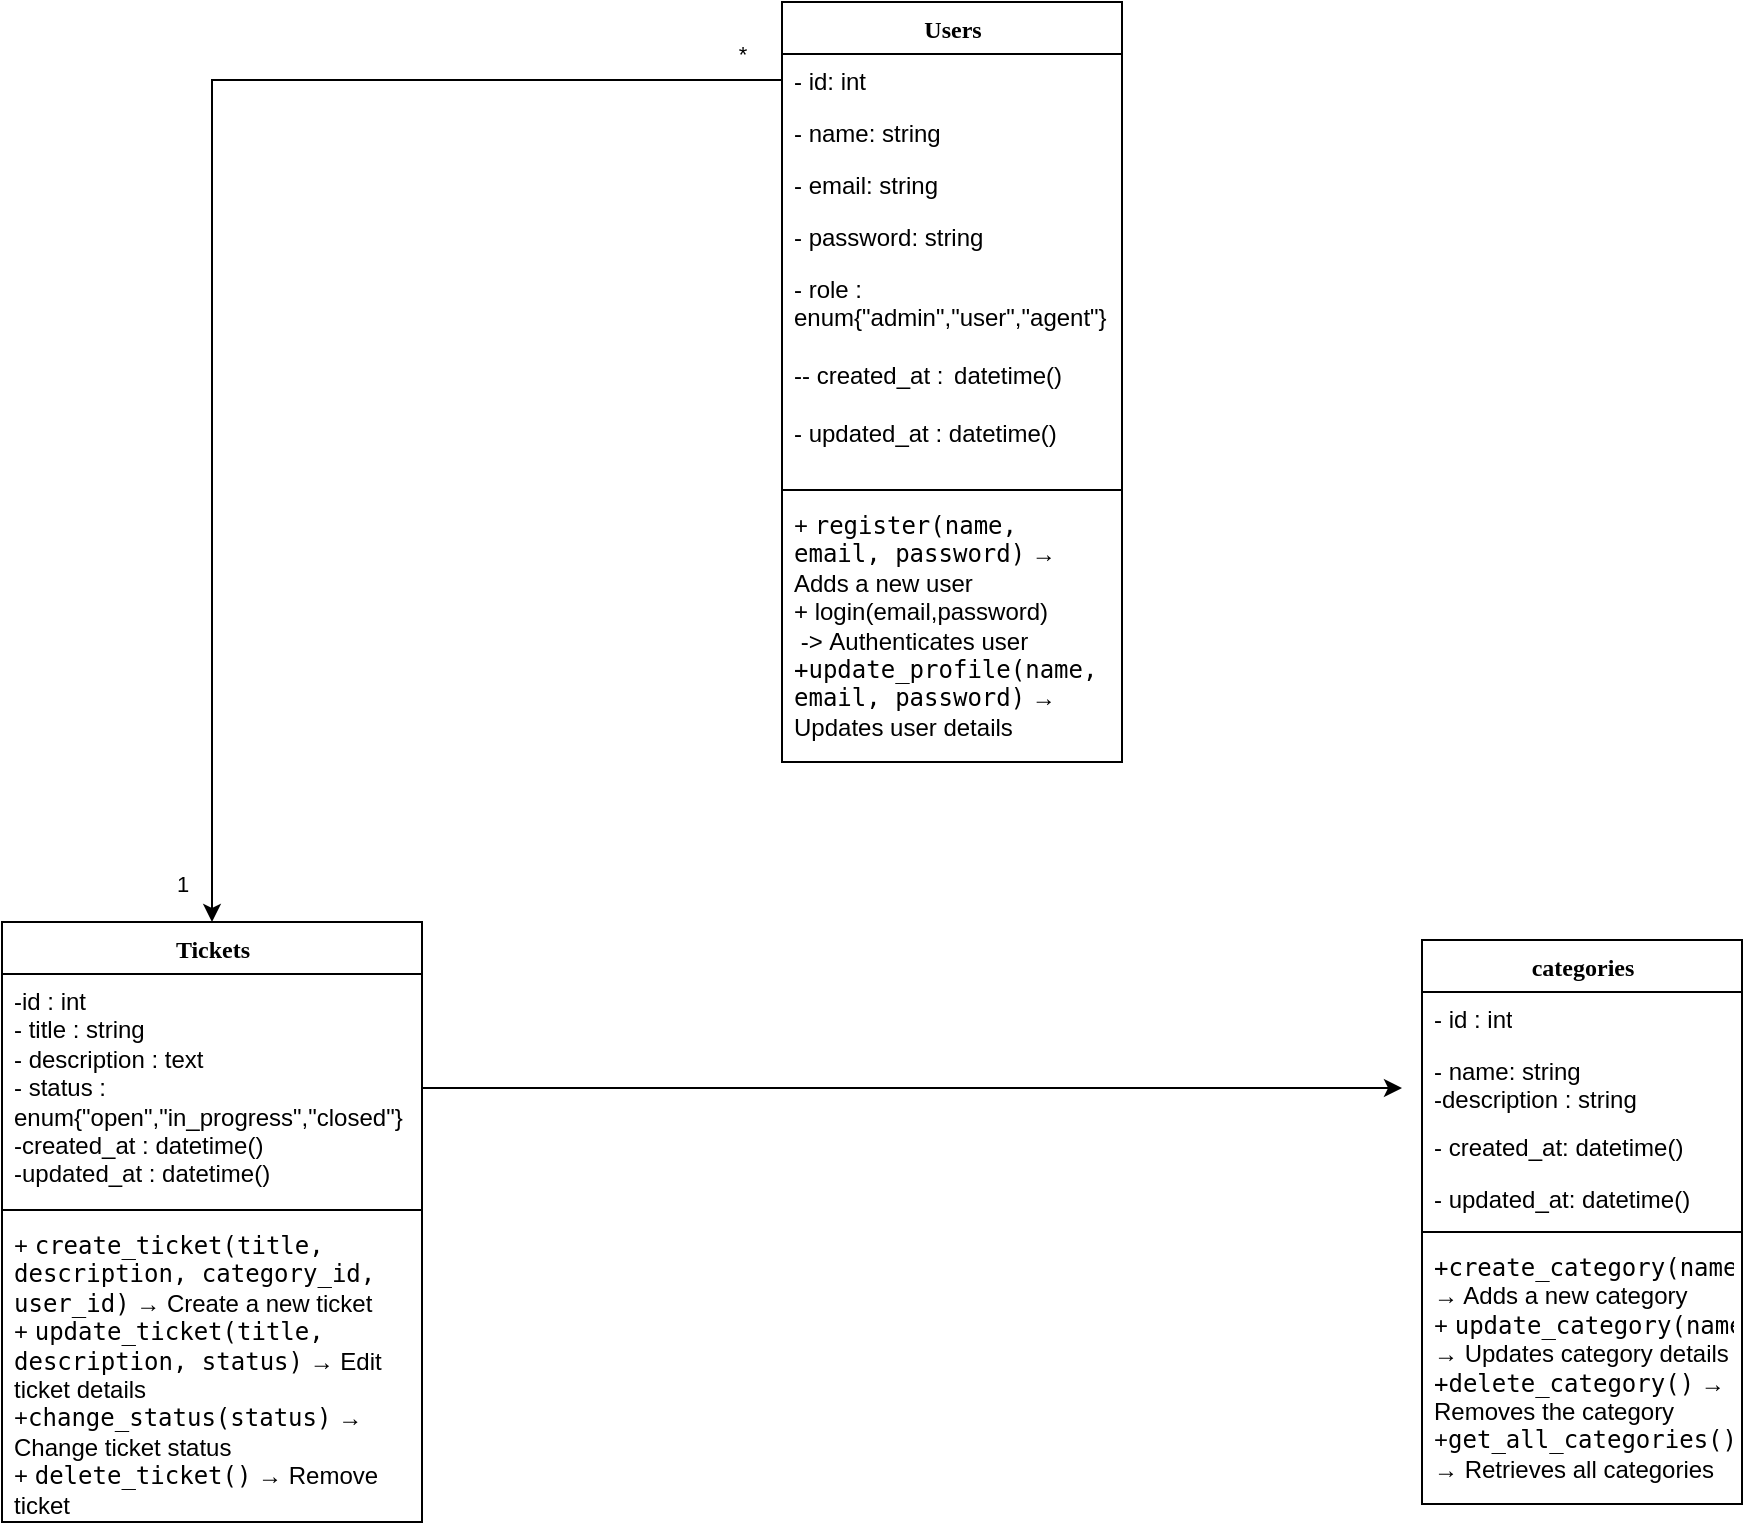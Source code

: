 <mxfile version="26.0.14">
  <diagram name="Page-1" id="9f46799a-70d6-7492-0946-bef42562c5a5">
    <mxGraphModel dx="1358" dy="1399" grid="1" gridSize="10" guides="1" tooltips="1" connect="1" arrows="1" fold="1" page="1" pageScale="1" pageWidth="1100" pageHeight="850" background="none" math="0" shadow="0">
      <root>
        <mxCell id="0" />
        <mxCell id="1" parent="0" />
        <mxCell id="78961159f06e98e8-17" value="Users" style="swimlane;html=1;fontStyle=1;align=center;verticalAlign=top;childLayout=stackLayout;horizontal=1;startSize=26;horizontalStack=0;resizeParent=1;resizeLast=0;collapsible=1;marginBottom=0;swimlaneFillColor=#ffffff;rounded=0;shadow=0;comic=0;labelBackgroundColor=none;strokeWidth=1;fillColor=none;fontFamily=Verdana;fontSize=12" parent="1" vertex="1">
          <mxGeometry x="640" y="-90" width="170" height="380" as="geometry" />
        </mxCell>
        <mxCell id="78961159f06e98e8-21" value="- id: int" style="text;html=1;strokeColor=none;fillColor=none;align=left;verticalAlign=top;spacingLeft=4;spacingRight=4;whiteSpace=wrap;overflow=hidden;rotatable=0;points=[[0,0.5],[1,0.5]];portConstraint=eastwest;" parent="78961159f06e98e8-17" vertex="1">
          <mxGeometry y="26" width="170" height="26" as="geometry" />
        </mxCell>
        <mxCell id="78961159f06e98e8-23" value="- name: string" style="text;html=1;strokeColor=none;fillColor=none;align=left;verticalAlign=top;spacingLeft=4;spacingRight=4;whiteSpace=wrap;overflow=hidden;rotatable=0;points=[[0,0.5],[1,0.5]];portConstraint=eastwest;" parent="78961159f06e98e8-17" vertex="1">
          <mxGeometry y="52" width="170" height="26" as="geometry" />
        </mxCell>
        <mxCell id="78961159f06e98e8-25" value="- email: string" style="text;html=1;strokeColor=none;fillColor=none;align=left;verticalAlign=top;spacingLeft=4;spacingRight=4;whiteSpace=wrap;overflow=hidden;rotatable=0;points=[[0,0.5],[1,0.5]];portConstraint=eastwest;" parent="78961159f06e98e8-17" vertex="1">
          <mxGeometry y="78" width="170" height="26" as="geometry" />
        </mxCell>
        <mxCell id="78961159f06e98e8-26" value="- password: string" style="text;html=1;strokeColor=none;fillColor=none;align=left;verticalAlign=top;spacingLeft=4;spacingRight=4;whiteSpace=wrap;overflow=hidden;rotatable=0;points=[[0,0.5],[1,0.5]];portConstraint=eastwest;" parent="78961159f06e98e8-17" vertex="1">
          <mxGeometry y="104" width="170" height="26" as="geometry" />
        </mxCell>
        <mxCell id="78961159f06e98e8-24" value="- role : enum{&quot;admin&quot;,&quot;user&quot;,&quot;agent&quot;}&lt;div&gt;&lt;br&gt;&lt;div&gt;-- created_at :&lt;span style=&quot;white-space: pre;&quot;&gt;&#x9;&lt;/span&gt;datetime()&lt;/div&gt;&lt;div&gt;&amp;nbsp;&lt;/div&gt;&lt;div&gt;- updated_at : datetime()&lt;/div&gt;&lt;/div&gt;" style="text;html=1;strokeColor=none;fillColor=none;align=left;verticalAlign=top;spacingLeft=4;spacingRight=4;whiteSpace=wrap;overflow=hidden;rotatable=0;points=[[0,0.5],[1,0.5]];portConstraint=eastwest;" parent="78961159f06e98e8-17" vertex="1">
          <mxGeometry y="130" width="170" height="110" as="geometry" />
        </mxCell>
        <mxCell id="78961159f06e98e8-19" value="" style="line;html=1;strokeWidth=1;fillColor=none;align=left;verticalAlign=middle;spacingTop=-1;spacingLeft=3;spacingRight=3;rotatable=0;labelPosition=right;points=[];portConstraint=eastwest;" parent="78961159f06e98e8-17" vertex="1">
          <mxGeometry y="240" width="170" height="8" as="geometry" />
        </mxCell>
        <mxCell id="78961159f06e98e8-20" value="+&amp;nbsp;&lt;code data-end=&quot;367&quot; data-start=&quot;334&quot;&gt;register(name, email, password)&lt;/code&gt; → Adds a new user&lt;div&gt;+ login(email,password)&amp;nbsp; &amp;nbsp; &amp;nbsp; &amp;nbsp; &amp;nbsp;-&amp;gt;&amp;nbsp;Authenticates user&lt;/div&gt;&lt;div&gt;&lt;code data-end=&quot;479&quot; data-start=&quot;440&quot;&gt;+update_profile(name, email, password)&lt;/code&gt; → Updates user details&lt;/div&gt;" style="text;html=1;strokeColor=none;fillColor=none;align=left;verticalAlign=top;spacingLeft=4;spacingRight=4;whiteSpace=wrap;overflow=hidden;rotatable=0;points=[[0,0.5],[1,0.5]];portConstraint=eastwest;" parent="78961159f06e98e8-17" vertex="1">
          <mxGeometry y="248" width="170" height="132" as="geometry" />
        </mxCell>
        <mxCell id="78961159f06e98e8-30" value="Tickets" style="swimlane;html=1;fontStyle=1;align=center;verticalAlign=top;childLayout=stackLayout;horizontal=1;startSize=26;horizontalStack=0;resizeParent=1;resizeLast=0;collapsible=1;marginBottom=0;swimlaneFillColor=#ffffff;rounded=0;shadow=0;comic=0;labelBackgroundColor=none;strokeWidth=1;fillColor=none;fontFamily=Verdana;fontSize=12" parent="1" vertex="1">
          <mxGeometry x="250" y="370" width="210" height="300" as="geometry" />
        </mxCell>
        <mxCell id="8FgHQLE4CDv5R5NrW5Um-14" style="edgeStyle=orthogonalEdgeStyle;rounded=0;orthogonalLoop=1;jettySize=auto;html=1;" edge="1" parent="78961159f06e98e8-30" source="78961159f06e98e8-33">
          <mxGeometry relative="1" as="geometry">
            <mxPoint x="700" y="83.0" as="targetPoint" />
          </mxGeometry>
        </mxCell>
        <mxCell id="78961159f06e98e8-33" value="-id : int&amp;nbsp;&lt;div&gt;- title : string&lt;/div&gt;&lt;div&gt;- description : text&lt;/div&gt;&lt;div&gt;- status : enum{&quot;open&quot;,&quot;in_progress&quot;,&quot;closed&quot;}&lt;/div&gt;&lt;div&gt;-created_at : datetime()&lt;/div&gt;&lt;div&gt;-updated_at : datetime()&lt;/div&gt;" style="text;html=1;strokeColor=none;fillColor=none;align=left;verticalAlign=top;spacingLeft=4;spacingRight=4;whiteSpace=wrap;overflow=hidden;rotatable=0;points=[[0,0.5],[1,0.5]];portConstraint=eastwest;" parent="78961159f06e98e8-30" vertex="1">
          <mxGeometry y="26" width="210" height="114" as="geometry" />
        </mxCell>
        <mxCell id="78961159f06e98e8-38" value="" style="line;html=1;strokeWidth=1;fillColor=none;align=left;verticalAlign=middle;spacingTop=-1;spacingLeft=3;spacingRight=3;rotatable=0;labelPosition=right;points=[];portConstraint=eastwest;" parent="78961159f06e98e8-30" vertex="1">
          <mxGeometry y="140" width="210" height="8" as="geometry" />
        </mxCell>
        <mxCell id="78961159f06e98e8-39" value="+&amp;nbsp;&lt;code data-end=&quot;1194&quot; data-start=&quot;1137&quot;&gt;create_ticket(title, description, category_id, user_id)&lt;/code&gt; → Create a new ticket&lt;div&gt;+&amp;nbsp;&lt;code style=&quot;background-color: transparent; color: light-dark(rgb(0, 0, 0), rgb(255, 255, 255));&quot; data-end=&quot;1264&quot; data-start=&quot;1221&quot;&gt;update_ticket(title, description, status)&lt;/code&gt;&lt;span style=&quot;background-color: transparent; color: light-dark(rgb(0, 0, 0), rgb(255, 255, 255));&quot;&gt; → Edit ticket details&lt;br&gt;&lt;/span&gt;&lt;/div&gt;&lt;div&gt;&lt;span style=&quot;background-color: transparent; color: light-dark(rgb(0, 0, 0), rgb(255, 255, 255));&quot;&gt;+&lt;/span&gt;&lt;code style=&quot;background-color: transparent; color: light-dark(rgb(0, 0, 0), rgb(255, 255, 255));&quot; data-end=&quot;1314&quot; data-start=&quot;1291&quot;&gt;change_status(status)&lt;/code&gt;&lt;span style=&quot;background-color: transparent; color: light-dark(rgb(0, 0, 0), rgb(255, 255, 255));&quot;&gt; → Change ticket status&lt;/span&gt;&lt;/div&gt;&lt;div&gt;&lt;span style=&quot;background-color: transparent; color: light-dark(rgb(0, 0, 0), rgb(255, 255, 255));&quot;&gt;+&amp;nbsp;&lt;/span&gt;&lt;code style=&quot;background-color: transparent; color: light-dark(rgb(0, 0, 0), rgb(255, 255, 255));&quot; data-end=&quot;1359&quot; data-start=&quot;1342&quot;&gt;delete_ticket()&lt;/code&gt;&lt;span style=&quot;background-color: transparent; color: light-dark(rgb(0, 0, 0), rgb(255, 255, 255));&quot;&gt; → Remove ticket&lt;/span&gt;&lt;/div&gt;&lt;p data-is-last-node=&quot;&quot; data-end=&quot;1452&quot; data-start=&quot;1379&quot;&gt;&lt;/p&gt;" style="text;html=1;strokeColor=none;fillColor=none;align=left;verticalAlign=top;spacingLeft=4;spacingRight=4;whiteSpace=wrap;overflow=hidden;rotatable=0;points=[[0,0.5],[1,0.5]];portConstraint=eastwest;" parent="78961159f06e98e8-30" vertex="1">
          <mxGeometry y="148" width="210" height="152" as="geometry" />
        </mxCell>
        <mxCell id="78961159f06e98e8-43" value="categories" style="swimlane;html=1;fontStyle=1;align=center;verticalAlign=top;childLayout=stackLayout;horizontal=1;startSize=26;horizontalStack=0;resizeParent=1;resizeLast=0;collapsible=1;marginBottom=0;swimlaneFillColor=#ffffff;rounded=0;shadow=0;comic=0;labelBackgroundColor=none;strokeWidth=1;fillColor=none;fontFamily=Verdana;fontSize=12" parent="1" vertex="1">
          <mxGeometry x="960" y="379" width="160" height="282" as="geometry" />
        </mxCell>
        <mxCell id="78961159f06e98e8-44" value="- id : int" style="text;html=1;strokeColor=none;fillColor=none;align=left;verticalAlign=top;spacingLeft=4;spacingRight=4;whiteSpace=wrap;overflow=hidden;rotatable=0;points=[[0,0.5],[1,0.5]];portConstraint=eastwest;" parent="78961159f06e98e8-43" vertex="1">
          <mxGeometry y="26" width="160" height="26" as="geometry" />
        </mxCell>
        <mxCell id="78961159f06e98e8-45" value="- name: string&lt;div&gt;-description : string&lt;/div&gt;" style="text;html=1;strokeColor=none;fillColor=none;align=left;verticalAlign=top;spacingLeft=4;spacingRight=4;whiteSpace=wrap;overflow=hidden;rotatable=0;points=[[0,0.5],[1,0.5]];portConstraint=eastwest;" parent="78961159f06e98e8-43" vertex="1">
          <mxGeometry y="52" width="160" height="38" as="geometry" />
        </mxCell>
        <mxCell id="78961159f06e98e8-49" value="- created_at: datetime()" style="text;html=1;strokeColor=none;fillColor=none;align=left;verticalAlign=top;spacingLeft=4;spacingRight=4;whiteSpace=wrap;overflow=hidden;rotatable=0;points=[[0,0.5],[1,0.5]];portConstraint=eastwest;" parent="78961159f06e98e8-43" vertex="1">
          <mxGeometry y="90" width="160" height="26" as="geometry" />
        </mxCell>
        <mxCell id="78961159f06e98e8-50" value="- updated_at: datetime()" style="text;html=1;strokeColor=none;fillColor=none;align=left;verticalAlign=top;spacingLeft=4;spacingRight=4;whiteSpace=wrap;overflow=hidden;rotatable=0;points=[[0,0.5],[1,0.5]];portConstraint=eastwest;" parent="78961159f06e98e8-43" vertex="1">
          <mxGeometry y="116" width="160" height="26" as="geometry" />
        </mxCell>
        <mxCell id="78961159f06e98e8-51" value="" style="line;html=1;strokeWidth=1;fillColor=none;align=left;verticalAlign=middle;spacingTop=-1;spacingLeft=3;spacingRight=3;rotatable=0;labelPosition=right;points=[];portConstraint=eastwest;" parent="78961159f06e98e8-43" vertex="1">
          <mxGeometry y="142" width="160" height="8" as="geometry" />
        </mxCell>
        <mxCell id="78961159f06e98e8-52" value="&lt;code data-end=&quot;764&quot; data-start=&quot;741&quot;&gt;+create_category(name)&lt;/code&gt; → Adds a new category&lt;div&gt;+&amp;nbsp;&lt;code style=&quot;background-color: transparent; color: light-dark(rgb(0, 0, 0), rgb(255, 255, 255));&quot; data-end=&quot;814&quot; data-start=&quot;791&quot;&gt;update_category(name)&lt;/code&gt;&lt;span style=&quot;background-color: transparent; color: light-dark(rgb(0, 0, 0), rgb(255, 255, 255));&quot;&gt; → Updates category details&lt;/span&gt;&lt;/div&gt;&lt;div&gt;&lt;code style=&quot;background-color: transparent; color: light-dark(rgb(0, 0, 0), rgb(255, 255, 255));&quot; data-end=&quot;865&quot; data-start=&quot;846&quot;&gt;+delete_category()&lt;/code&gt;&lt;span style=&quot;background-color: transparent; color: light-dark(rgb(0, 0, 0), rgb(255, 255, 255));&quot;&gt; → Removes the category&lt;/span&gt;&lt;/div&gt;&lt;div&gt;&lt;span style=&quot;background-color: transparent; color: light-dark(rgb(0, 0, 0), rgb(255, 255, 255));&quot;&gt;+&lt;/span&gt;&lt;code style=&quot;background-color: transparent; color: light-dark(rgb(0, 0, 0), rgb(255, 255, 255));&quot; data-end=&quot;915&quot; data-start=&quot;893&quot;&gt;get_all_categories()&lt;/code&gt;&lt;span style=&quot;background-color: transparent; color: light-dark(rgb(0, 0, 0), rgb(255, 255, 255));&quot;&gt; → Retrieves all categories&lt;/span&gt;&lt;/div&gt;" style="text;html=1;strokeColor=none;fillColor=none;align=left;verticalAlign=top;spacingLeft=4;spacingRight=4;whiteSpace=wrap;overflow=hidden;rotatable=0;points=[[0,0.5],[1,0.5]];portConstraint=eastwest;" parent="78961159f06e98e8-43" vertex="1">
          <mxGeometry y="150" width="160" height="132" as="geometry" />
        </mxCell>
        <mxCell id="8FgHQLE4CDv5R5NrW5Um-11" style="edgeStyle=orthogonalEdgeStyle;rounded=0;orthogonalLoop=1;jettySize=auto;html=1;exitX=0;exitY=0.5;exitDx=0;exitDy=0;" edge="1" parent="1" source="78961159f06e98e8-21" target="78961159f06e98e8-30">
          <mxGeometry relative="1" as="geometry" />
        </mxCell>
        <mxCell id="8FgHQLE4CDv5R5NrW5Um-12" value="*" style="edgeLabel;html=1;align=center;verticalAlign=middle;resizable=0;points=[];" vertex="1" connectable="0" parent="8FgHQLE4CDv5R5NrW5Um-11">
          <mxGeometry x="-0.918" y="-2" relative="1" as="geometry">
            <mxPoint x="9" y="-11" as="offset" />
          </mxGeometry>
        </mxCell>
        <mxCell id="8FgHQLE4CDv5R5NrW5Um-13" value="1" style="edgeLabel;html=1;align=center;verticalAlign=middle;resizable=0;points=[];" vertex="1" connectable="0" parent="8FgHQLE4CDv5R5NrW5Um-11">
          <mxGeometry x="0.916" y="1" relative="1" as="geometry">
            <mxPoint x="-16" y="10" as="offset" />
          </mxGeometry>
        </mxCell>
      </root>
    </mxGraphModel>
  </diagram>
</mxfile>
